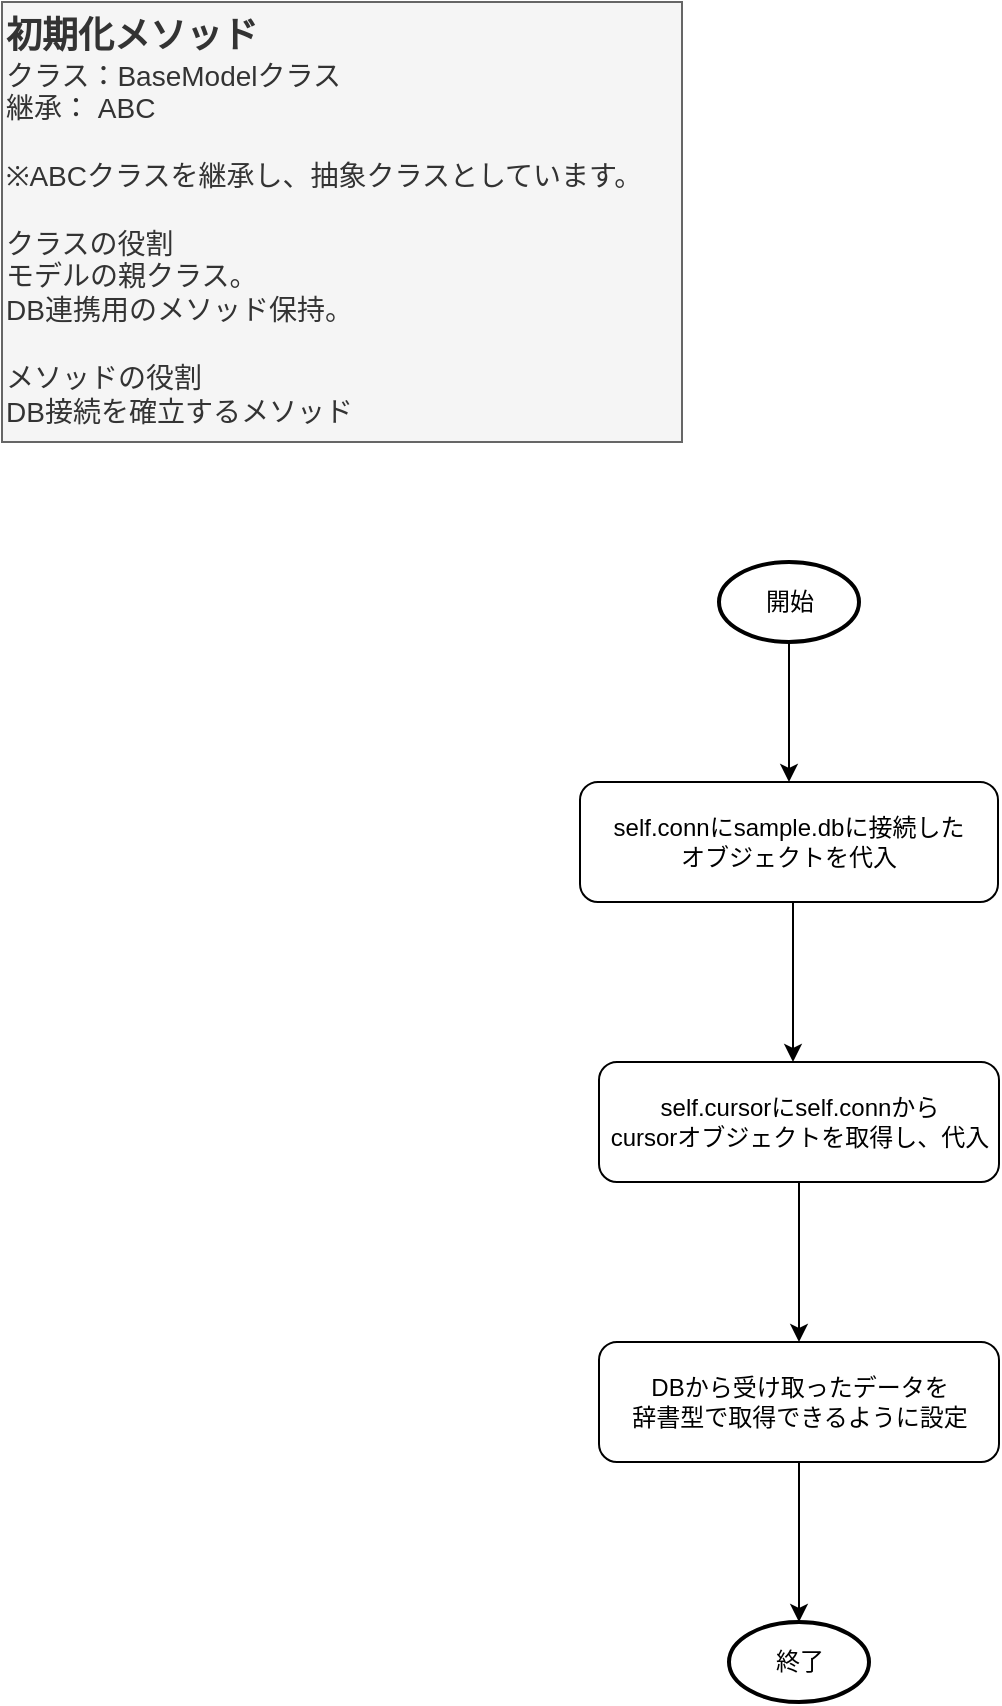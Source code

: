 <mxfile version="24.2.5" type="device">
  <diagram id="c0bZU-AF1Oya6xWdx9IP" name="connect(BaseModelクラス)">
    <mxGraphModel dx="1050" dy="621" grid="1" gridSize="10" guides="1" tooltips="1" connect="1" arrows="1" fold="1" page="1" pageScale="1" pageWidth="827" pageHeight="1169" math="0" shadow="0">
      <root>
        <mxCell id="0" />
        <mxCell id="1" parent="0" />
        <mxCell id="m4_Flp5jzZngl41irHX--1" value="" style="edgeStyle=orthogonalEdgeStyle;rounded=0;orthogonalLoop=1;jettySize=auto;html=1;" parent="1" source="m4_Flp5jzZngl41irHX--2" target="m4_Flp5jzZngl41irHX--6" edge="1">
          <mxGeometry relative="1" as="geometry" />
        </mxCell>
        <mxCell id="m4_Flp5jzZngl41irHX--2" value="開始" style="strokeWidth=2;html=1;shape=mxgraph.flowchart.start_1;whiteSpace=wrap;" parent="1" vertex="1">
          <mxGeometry x="378.5" y="310" width="70" height="40" as="geometry" />
        </mxCell>
        <mxCell id="m4_Flp5jzZngl41irHX--3" value="" style="edgeStyle=orthogonalEdgeStyle;rounded=0;orthogonalLoop=1;jettySize=auto;html=1;" parent="1" edge="1">
          <mxGeometry relative="1" as="geometry">
            <mxPoint x="415.5" y="480" as="sourcePoint" />
            <mxPoint x="415.5" y="560" as="targetPoint" />
          </mxGeometry>
        </mxCell>
        <mxCell id="SVAvF6IqGkcnw5V41yyH-3" value="" style="edgeStyle=orthogonalEdgeStyle;rounded=0;orthogonalLoop=1;jettySize=auto;html=1;" parent="1" source="m4_Flp5jzZngl41irHX--5" target="SVAvF6IqGkcnw5V41yyH-2" edge="1">
          <mxGeometry relative="1" as="geometry" />
        </mxCell>
        <mxCell id="m4_Flp5jzZngl41irHX--5" value="self.cursorにself.connから&lt;br&gt;cursorオブジェクトを取得し、代入" style="rounded=1;whiteSpace=wrap;html=1;" parent="1" vertex="1">
          <mxGeometry x="318.5" y="560" width="200" height="60" as="geometry" />
        </mxCell>
        <mxCell id="m4_Flp5jzZngl41irHX--6" value="self.connにsample.dbに接続した&lt;br&gt;オブジェクトを代入" style="rounded=1;whiteSpace=wrap;html=1;" parent="1" vertex="1">
          <mxGeometry x="309" y="420" width="209" height="60" as="geometry" />
        </mxCell>
        <mxCell id="SVAvF6IqGkcnw5V41yyH-1" value="終了" style="strokeWidth=2;html=1;shape=mxgraph.flowchart.start_1;whiteSpace=wrap;" parent="1" vertex="1">
          <mxGeometry x="383.5" y="840" width="70" height="40" as="geometry" />
        </mxCell>
        <mxCell id="SVAvF6IqGkcnw5V41yyH-4" value="" style="edgeStyle=orthogonalEdgeStyle;rounded=0;orthogonalLoop=1;jettySize=auto;html=1;" parent="1" source="SVAvF6IqGkcnw5V41yyH-2" target="SVAvF6IqGkcnw5V41yyH-1" edge="1">
          <mxGeometry relative="1" as="geometry" />
        </mxCell>
        <mxCell id="SVAvF6IqGkcnw5V41yyH-2" value="DBから受け取ったデータを&lt;div&gt;辞書型で取得できるように設定&lt;/div&gt;" style="rounded=1;whiteSpace=wrap;html=1;" parent="1" vertex="1">
          <mxGeometry x="318.5" y="700" width="200" height="60" as="geometry" />
        </mxCell>
        <mxCell id="NWEEu5gIekczSpsdNTfF-1" value="&lt;b style=&quot;&quot;&gt;&lt;font style=&quot;&quot;&gt;&lt;font style=&quot;font-size: 18px;&quot;&gt;初期化メソッド&lt;/font&gt;&lt;/font&gt;&lt;/b&gt;&lt;div&gt;&lt;font style=&quot;font-size: 14px;&quot;&gt;クラス：BaseModelクラス&lt;/font&gt;&lt;/div&gt;&lt;div&gt;&lt;div style=&quot;font-size: 14px;&quot;&gt;&lt;font style=&quot;font-size: 14px;&quot;&gt;継承： ABC&lt;/font&gt;&lt;/div&gt;&lt;/div&gt;&lt;div style=&quot;font-size: 14px;&quot;&gt;&lt;font style=&quot;font-size: 14px;&quot;&gt;&lt;br&gt;&lt;/font&gt;&lt;/div&gt;&lt;div style=&quot;font-size: 14px;&quot;&gt;&lt;font style=&quot;font-size: 14px;&quot;&gt;※ABCクラスを継承し、抽象クラスとしています。&lt;br&gt;&lt;/font&gt;&lt;/div&gt;&lt;div style=&quot;font-size: 14px;&quot;&gt;&lt;font style=&quot;font-size: 14px;&quot;&gt;&lt;br&gt;&lt;/font&gt;&lt;/div&gt;&lt;div style=&quot;font-size: 14px;&quot;&gt;&lt;font style=&quot;font-size: 14px;&quot;&gt;クラスの役割&lt;/font&gt;&lt;/div&gt;&lt;div style=&quot;font-size: 14px;&quot;&gt;モデルの親クラス。&lt;/div&gt;&lt;div style=&quot;font-size: 14px;&quot;&gt;DB連携用のメソッド保持。&lt;/div&gt;&lt;div style=&quot;font-size: 14px;&quot;&gt;&lt;br&gt;&lt;/div&gt;&lt;div style=&quot;font-size: 14px;&quot;&gt;メソッドの役割&lt;/div&gt;&lt;div style=&quot;font-size: 14px;&quot;&gt;DB接続を確立するメソッド&lt;/div&gt;" style="text;html=1;align=left;verticalAlign=top;whiteSpace=wrap;rounded=0;fillColor=#f5f5f5;fontColor=#333333;strokeColor=#666666;" vertex="1" parent="1">
          <mxGeometry x="20" y="30" width="340" height="220" as="geometry" />
        </mxCell>
      </root>
    </mxGraphModel>
  </diagram>
</mxfile>
